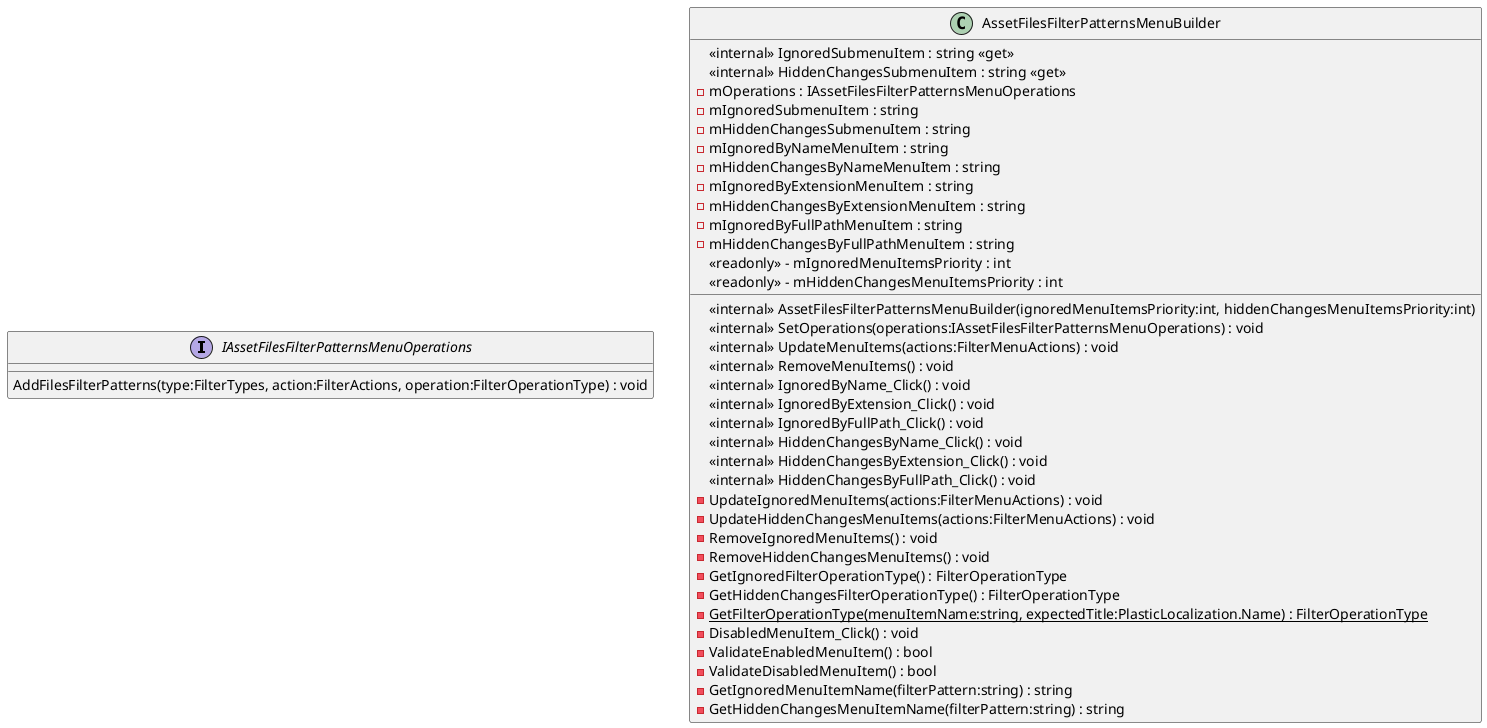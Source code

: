 @startuml
interface IAssetFilesFilterPatternsMenuOperations {
    AddFilesFilterPatterns(type:FilterTypes, action:FilterActions, operation:FilterOperationType) : void
}
class AssetFilesFilterPatternsMenuBuilder {
    <<internal>> IgnoredSubmenuItem : string <<get>>
    <<internal>> HiddenChangesSubmenuItem : string <<get>>
    <<internal>> AssetFilesFilterPatternsMenuBuilder(ignoredMenuItemsPriority:int, hiddenChangesMenuItemsPriority:int)
    <<internal>> SetOperations(operations:IAssetFilesFilterPatternsMenuOperations) : void
    <<internal>> UpdateMenuItems(actions:FilterMenuActions) : void
    <<internal>> RemoveMenuItems() : void
    <<internal>> IgnoredByName_Click() : void
    <<internal>> IgnoredByExtension_Click() : void
    <<internal>> IgnoredByFullPath_Click() : void
    <<internal>> HiddenChangesByName_Click() : void
    <<internal>> HiddenChangesByExtension_Click() : void
    <<internal>> HiddenChangesByFullPath_Click() : void
    - UpdateIgnoredMenuItems(actions:FilterMenuActions) : void
    - UpdateHiddenChangesMenuItems(actions:FilterMenuActions) : void
    - RemoveIgnoredMenuItems() : void
    - RemoveHiddenChangesMenuItems() : void
    - GetIgnoredFilterOperationType() : FilterOperationType
    - GetHiddenChangesFilterOperationType() : FilterOperationType
    {static} - GetFilterOperationType(menuItemName:string, expectedTitle:PlasticLocalization.Name) : FilterOperationType
    - DisabledMenuItem_Click() : void
    - ValidateEnabledMenuItem() : bool
    - ValidateDisabledMenuItem() : bool
    - GetIgnoredMenuItemName(filterPattern:string) : string
    - GetHiddenChangesMenuItemName(filterPattern:string) : string
    - mOperations : IAssetFilesFilterPatternsMenuOperations
    - mIgnoredSubmenuItem : string
    - mHiddenChangesSubmenuItem : string
    - mIgnoredByNameMenuItem : string
    - mHiddenChangesByNameMenuItem : string
    - mIgnoredByExtensionMenuItem : string
    - mHiddenChangesByExtensionMenuItem : string
    - mIgnoredByFullPathMenuItem : string
    - mHiddenChangesByFullPathMenuItem : string
    <<readonly>> - mIgnoredMenuItemsPriority : int
    <<readonly>> - mHiddenChangesMenuItemsPriority : int
}
@enduml
